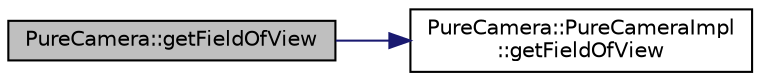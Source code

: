 digraph "PureCamera::getFieldOfView"
{
 // LATEX_PDF_SIZE
  edge [fontname="Helvetica",fontsize="10",labelfontname="Helvetica",labelfontsize="10"];
  node [fontname="Helvetica",fontsize="10",shape=record];
  rankdir="LR";
  Node1 [label="PureCamera::getFieldOfView",height=0.2,width=0.4,color="black", fillcolor="grey75", style="filled", fontcolor="black",tooltip="Gets camera field of view angle on Y direction in degrees."];
  Node1 -> Node2 [color="midnightblue",fontsize="10",style="solid",fontname="Helvetica"];
  Node2 [label="PureCamera::PureCameraImpl\l::getFieldOfView",height=0.2,width=0.4,color="black", fillcolor="white", style="filled",URL="$class_pure_camera_1_1_pure_camera_impl.html#a3589018a26d86c31c58483f0ede0ad1d",tooltip=" "];
}
